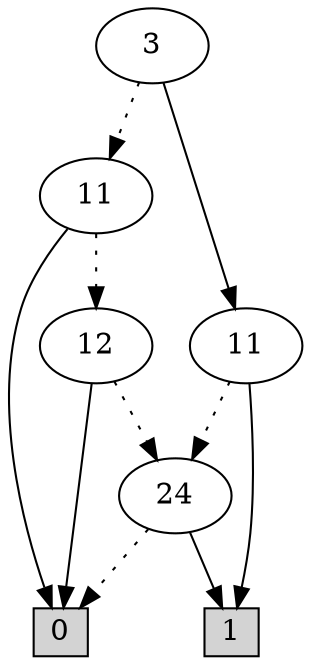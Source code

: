digraph G {
0 [shape=box, label="0", style=filled, shape=box, height=0.3, width=0.3];
1 [shape=box, label="1", style=filled, shape=box, height=0.3, width=0.3];
5827 [label="3"];
5827 -> 4802 [style=dotted];
5827 -> 4291 [style=filled];
4802 [label="11"];
4802 -> 4801 [style=dotted];
4802 -> 0 [style=filled];
4801 [label="12"];
4801 -> 50 [style=dotted];
4801 -> 0 [style=filled];
50 [label="24"];
50 -> 0 [style=dotted];
50 -> 1 [style=filled];
4291 [label="11"];
4291 -> 50 [style=dotted];
4291 -> 1 [style=filled];
}
